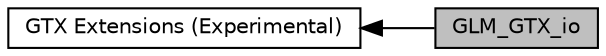 digraph "GLM_GTX_io"
{
  edge [fontname="Helvetica",fontsize="10",labelfontname="Helvetica",labelfontsize="10"];
  node [fontname="Helvetica",fontsize="10",shape=box];
  rankdir=LR;
  Node2 [label="GTX Extensions (Experimental)",height=0.2,width=0.4,color="black", fillcolor="white", style="filled",URL="$group__gtx.html",tooltip="Functions and types that the GLSL specification doesn't define, but useful to have for a C++ program."];
  Node1 [label="GLM_GTX_io",height=0.2,width=0.4,color="black", fillcolor="grey75", style="filled", fontcolor="black",tooltip="std::[w]ostream support for glm types"];
  Node2->Node1 [shape=plaintext, dir="back", style="solid"];
}

